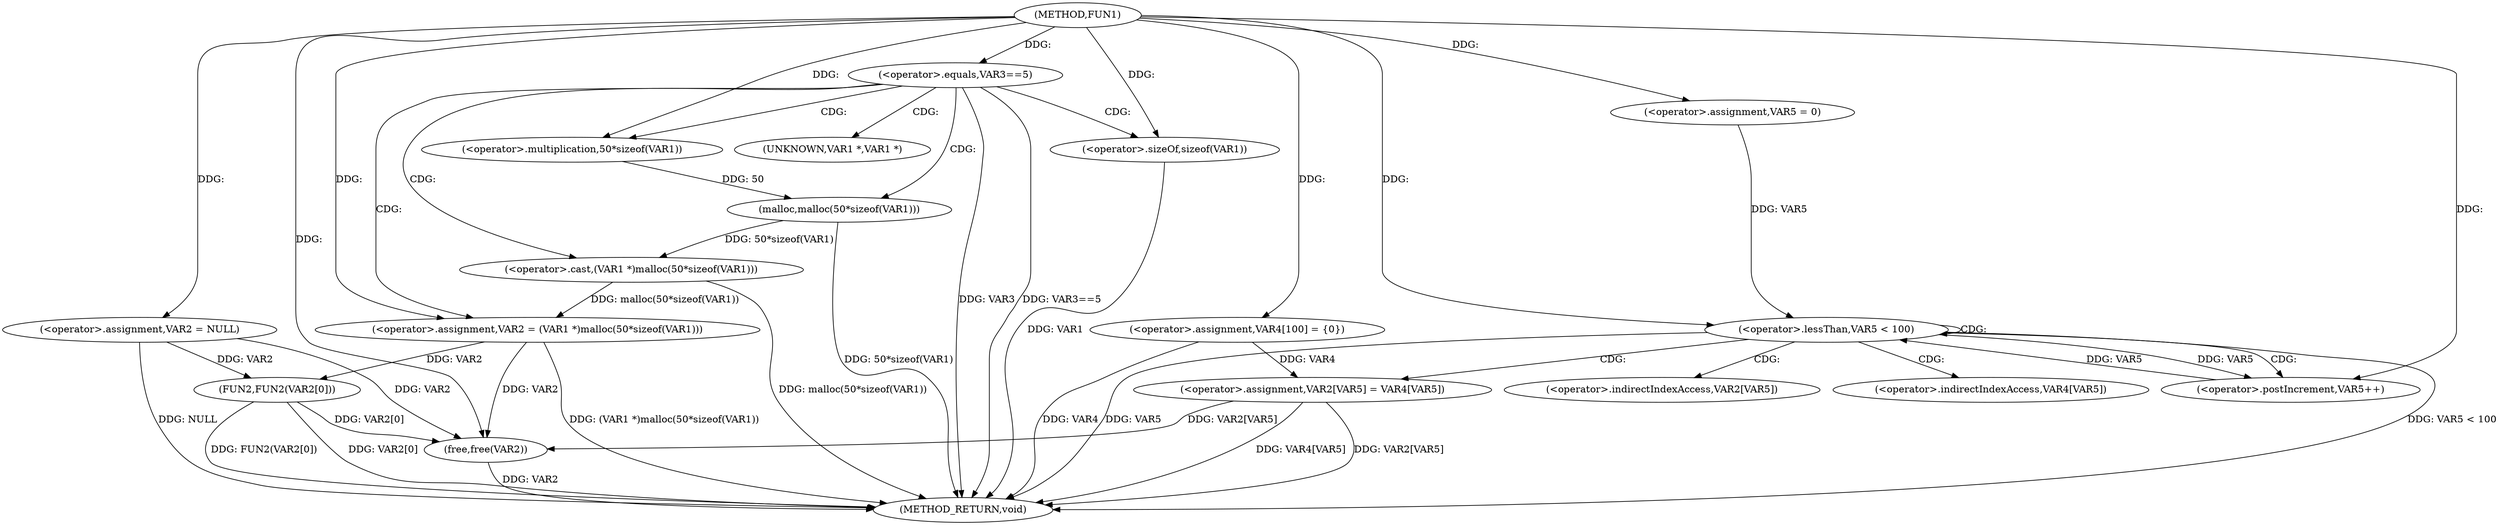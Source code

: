 digraph FUN1 {  
"1000100" [label = "(METHOD,FUN1)" ]
"1000149" [label = "(METHOD_RETURN,void)" ]
"1000103" [label = "(<operator>.assignment,VAR2 = NULL)" ]
"1000107" [label = "(<operator>.equals,VAR3==5)" ]
"1000111" [label = "(<operator>.assignment,VAR2 = (VAR1 *)malloc(50*sizeof(VAR1)))" ]
"1000113" [label = "(<operator>.cast,(VAR1 *)malloc(50*sizeof(VAR1)))" ]
"1000115" [label = "(malloc,malloc(50*sizeof(VAR1)))" ]
"1000116" [label = "(<operator>.multiplication,50*sizeof(VAR1))" ]
"1000118" [label = "(<operator>.sizeOf,sizeof(VAR1))" ]
"1000122" [label = "(<operator>.assignment,VAR4[100] = {0})" ]
"1000127" [label = "(<operator>.assignment,VAR5 = 0)" ]
"1000130" [label = "(<operator>.lessThan,VAR5 < 100)" ]
"1000133" [label = "(<operator>.postIncrement,VAR5++)" ]
"1000136" [label = "(<operator>.assignment,VAR2[VAR5] = VAR4[VAR5])" ]
"1000143" [label = "(FUN2,FUN2(VAR2[0]))" ]
"1000147" [label = "(free,free(VAR2))" ]
"1000114" [label = "(UNKNOWN,VAR1 *,VAR1 *)" ]
"1000137" [label = "(<operator>.indirectIndexAccess,VAR2[VAR5])" ]
"1000140" [label = "(<operator>.indirectIndexAccess,VAR4[VAR5])" ]
  "1000130" -> "1000149"  [ label = "DDG: VAR5 < 100"] 
  "1000107" -> "1000149"  [ label = "DDG: VAR3"] 
  "1000107" -> "1000149"  [ label = "DDG: VAR3==5"] 
  "1000103" -> "1000149"  [ label = "DDG: NULL"] 
  "1000122" -> "1000149"  [ label = "DDG: VAR4"] 
  "1000136" -> "1000149"  [ label = "DDG: VAR4[VAR5]"] 
  "1000113" -> "1000149"  [ label = "DDG: malloc(50*sizeof(VAR1))"] 
  "1000147" -> "1000149"  [ label = "DDG: VAR2"] 
  "1000111" -> "1000149"  [ label = "DDG: (VAR1 *)malloc(50*sizeof(VAR1))"] 
  "1000118" -> "1000149"  [ label = "DDG: VAR1"] 
  "1000136" -> "1000149"  [ label = "DDG: VAR2[VAR5]"] 
  "1000130" -> "1000149"  [ label = "DDG: VAR5"] 
  "1000143" -> "1000149"  [ label = "DDG: VAR2[0]"] 
  "1000143" -> "1000149"  [ label = "DDG: FUN2(VAR2[0])"] 
  "1000115" -> "1000149"  [ label = "DDG: 50*sizeof(VAR1)"] 
  "1000100" -> "1000103"  [ label = "DDG: "] 
  "1000100" -> "1000107"  [ label = "DDG: "] 
  "1000113" -> "1000111"  [ label = "DDG: malloc(50*sizeof(VAR1))"] 
  "1000100" -> "1000111"  [ label = "DDG: "] 
  "1000115" -> "1000113"  [ label = "DDG: 50*sizeof(VAR1)"] 
  "1000116" -> "1000115"  [ label = "DDG: 50"] 
  "1000100" -> "1000116"  [ label = "DDG: "] 
  "1000100" -> "1000118"  [ label = "DDG: "] 
  "1000100" -> "1000122"  [ label = "DDG: "] 
  "1000100" -> "1000127"  [ label = "DDG: "] 
  "1000133" -> "1000130"  [ label = "DDG: VAR5"] 
  "1000127" -> "1000130"  [ label = "DDG: VAR5"] 
  "1000100" -> "1000130"  [ label = "DDG: "] 
  "1000130" -> "1000133"  [ label = "DDG: VAR5"] 
  "1000100" -> "1000133"  [ label = "DDG: "] 
  "1000122" -> "1000136"  [ label = "DDG: VAR4"] 
  "1000103" -> "1000143"  [ label = "DDG: VAR2"] 
  "1000111" -> "1000143"  [ label = "DDG: VAR2"] 
  "1000103" -> "1000147"  [ label = "DDG: VAR2"] 
  "1000143" -> "1000147"  [ label = "DDG: VAR2[0]"] 
  "1000111" -> "1000147"  [ label = "DDG: VAR2"] 
  "1000136" -> "1000147"  [ label = "DDG: VAR2[VAR5]"] 
  "1000100" -> "1000147"  [ label = "DDG: "] 
  "1000107" -> "1000116"  [ label = "CDG: "] 
  "1000107" -> "1000114"  [ label = "CDG: "] 
  "1000107" -> "1000115"  [ label = "CDG: "] 
  "1000107" -> "1000113"  [ label = "CDG: "] 
  "1000107" -> "1000118"  [ label = "CDG: "] 
  "1000107" -> "1000111"  [ label = "CDG: "] 
  "1000130" -> "1000137"  [ label = "CDG: "] 
  "1000130" -> "1000130"  [ label = "CDG: "] 
  "1000130" -> "1000133"  [ label = "CDG: "] 
  "1000130" -> "1000136"  [ label = "CDG: "] 
  "1000130" -> "1000140"  [ label = "CDG: "] 
}
